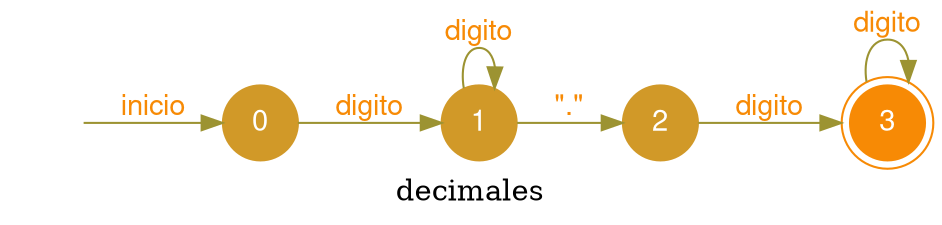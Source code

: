 digraph finite_state_machine {
	node[fontname="Helvetica,Arial,sans-serif"]
	edge[fontname="Helvetica,Arial,sans-serif" color="#9c9332"]
	rankdir=LR;
	node[shape = doublecircle, color = "#f78a05" fillcolor="#f78a05" style =filled fontcolor=white];
3;
	node[shape = circle, color = "#d19928" fillcolor="#d19928" style =filled fontcolor=white];

	flechainicio [style=invis fontsize="0"];
	flechainicio -> 0 [label="inicio" fontcolor="#f78a05"];
	0->1[label = "digito" fontcolor="#f78a05"];
1->1[label = "digito" fontcolor="#f78a05"];
1->2[label = "\".\"" fontcolor="#f78a05"];
2->3[label = "digito" fontcolor="#f78a05"];
3->3[label = "digito" fontcolor="#f78a05"];
	label= "decimales"
}